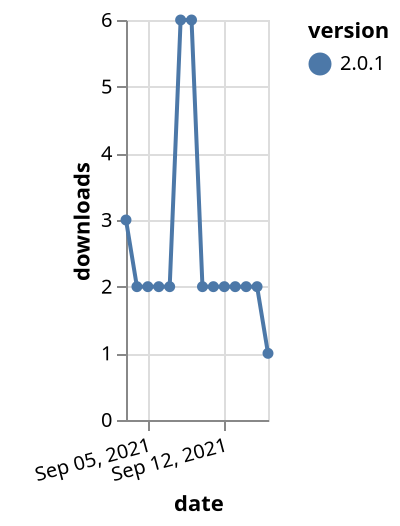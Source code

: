 {"$schema": "https://vega.github.io/schema/vega-lite/v5.json", "description": "A simple bar chart with embedded data.", "data": {"values": [{"date": "2021-09-03", "total": 2813, "delta": 3, "version": "2.0.1"}, {"date": "2021-09-04", "total": 2815, "delta": 2, "version": "2.0.1"}, {"date": "2021-09-05", "total": 2817, "delta": 2, "version": "2.0.1"}, {"date": "2021-09-06", "total": 2819, "delta": 2, "version": "2.0.1"}, {"date": "2021-09-07", "total": 2821, "delta": 2, "version": "2.0.1"}, {"date": "2021-09-08", "total": 2827, "delta": 6, "version": "2.0.1"}, {"date": "2021-09-09", "total": 2833, "delta": 6, "version": "2.0.1"}, {"date": "2021-09-10", "total": 2835, "delta": 2, "version": "2.0.1"}, {"date": "2021-09-11", "total": 2837, "delta": 2, "version": "2.0.1"}, {"date": "2021-09-12", "total": 2839, "delta": 2, "version": "2.0.1"}, {"date": "2021-09-13", "total": 2841, "delta": 2, "version": "2.0.1"}, {"date": "2021-09-14", "total": 2843, "delta": 2, "version": "2.0.1"}, {"date": "2021-09-15", "total": 2845, "delta": 2, "version": "2.0.1"}, {"date": "2021-09-16", "total": 2846, "delta": 1, "version": "2.0.1"}]}, "width": "container", "mark": {"type": "line", "point": {"filled": true}}, "encoding": {"x": {"field": "date", "type": "temporal", "timeUnit": "yearmonthdate", "title": "date", "axis": {"labelAngle": -15}}, "y": {"field": "delta", "type": "quantitative", "title": "downloads"}, "color": {"field": "version", "type": "nominal"}, "tooltip": {"field": "delta"}}}